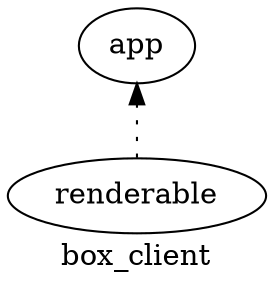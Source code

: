 digraph G
{
	label="box_client"
	rankdir=BT
	
	app [label="app"];
	renderable [label="renderable"];
	
	renderable->app [style=dotted];
}


